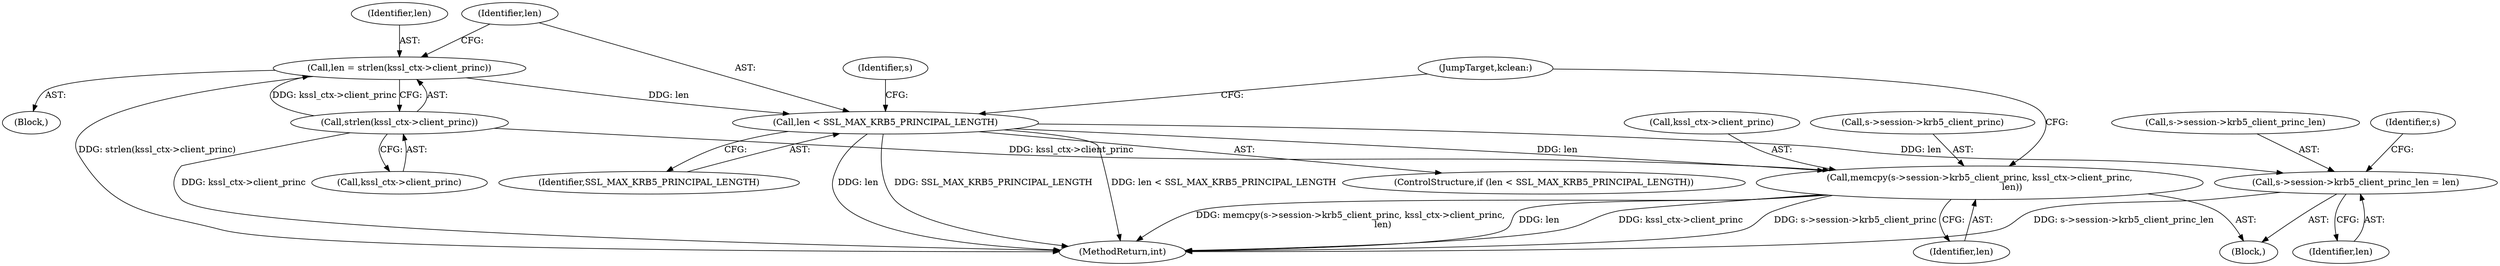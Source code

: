 digraph "0_openssl_3c66a669dfc7b3792f7af0758ea26fe8502ce70c@API" {
"1001209" [label="(Call,len = strlen(kssl_ctx->client_princ))"];
"1001211" [label="(Call,strlen(kssl_ctx->client_princ))"];
"1001216" [label="(Call,len < SSL_MAX_KRB5_PRINCIPAL_LENGTH)"];
"1001220" [label="(Call,s->session->krb5_client_princ_len = len)"];
"1001227" [label="(Call,memcpy(s->session->krb5_client_princ, kssl_ctx->client_princ,\n                       len))"];
"1001221" [label="(Call,s->session->krb5_client_princ_len)"];
"1001212" [label="(Call,kssl_ctx->client_princ)"];
"1001210" [label="(Identifier,len)"];
"1001237" [label="(JumpTarget,kclean:)"];
"1001226" [label="(Identifier,len)"];
"1001227" [label="(Call,memcpy(s->session->krb5_client_princ, kssl_ctx->client_princ,\n                       len))"];
"1001236" [label="(Identifier,len)"];
"1001215" [label="(ControlStructure,if (len < SSL_MAX_KRB5_PRINCIPAL_LENGTH))"];
"1001220" [label="(Call,s->session->krb5_client_princ_len = len)"];
"1001211" [label="(Call,strlen(kssl_ctx->client_princ))"];
"1002162" [label="(MethodReturn,int)"];
"1001216" [label="(Call,len < SSL_MAX_KRB5_PRINCIPAL_LENGTH)"];
"1001219" [label="(Block,)"];
"1001207" [label="(Block,)"];
"1001223" [label="(Identifier,s)"];
"1001217" [label="(Identifier,len)"];
"1001230" [label="(Identifier,s)"];
"1001228" [label="(Call,s->session->krb5_client_princ)"];
"1001233" [label="(Call,kssl_ctx->client_princ)"];
"1001218" [label="(Identifier,SSL_MAX_KRB5_PRINCIPAL_LENGTH)"];
"1001209" [label="(Call,len = strlen(kssl_ctx->client_princ))"];
"1001209" -> "1001207"  [label="AST: "];
"1001209" -> "1001211"  [label="CFG: "];
"1001210" -> "1001209"  [label="AST: "];
"1001211" -> "1001209"  [label="AST: "];
"1001217" -> "1001209"  [label="CFG: "];
"1001209" -> "1002162"  [label="DDG: strlen(kssl_ctx->client_princ)"];
"1001211" -> "1001209"  [label="DDG: kssl_ctx->client_princ"];
"1001209" -> "1001216"  [label="DDG: len"];
"1001211" -> "1001212"  [label="CFG: "];
"1001212" -> "1001211"  [label="AST: "];
"1001211" -> "1002162"  [label="DDG: kssl_ctx->client_princ"];
"1001211" -> "1001227"  [label="DDG: kssl_ctx->client_princ"];
"1001216" -> "1001215"  [label="AST: "];
"1001216" -> "1001218"  [label="CFG: "];
"1001217" -> "1001216"  [label="AST: "];
"1001218" -> "1001216"  [label="AST: "];
"1001223" -> "1001216"  [label="CFG: "];
"1001237" -> "1001216"  [label="CFG: "];
"1001216" -> "1002162"  [label="DDG: SSL_MAX_KRB5_PRINCIPAL_LENGTH"];
"1001216" -> "1002162"  [label="DDG: len < SSL_MAX_KRB5_PRINCIPAL_LENGTH"];
"1001216" -> "1002162"  [label="DDG: len"];
"1001216" -> "1001220"  [label="DDG: len"];
"1001216" -> "1001227"  [label="DDG: len"];
"1001220" -> "1001219"  [label="AST: "];
"1001220" -> "1001226"  [label="CFG: "];
"1001221" -> "1001220"  [label="AST: "];
"1001226" -> "1001220"  [label="AST: "];
"1001230" -> "1001220"  [label="CFG: "];
"1001220" -> "1002162"  [label="DDG: s->session->krb5_client_princ_len"];
"1001227" -> "1001219"  [label="AST: "];
"1001227" -> "1001236"  [label="CFG: "];
"1001228" -> "1001227"  [label="AST: "];
"1001233" -> "1001227"  [label="AST: "];
"1001236" -> "1001227"  [label="AST: "];
"1001237" -> "1001227"  [label="CFG: "];
"1001227" -> "1002162"  [label="DDG: kssl_ctx->client_princ"];
"1001227" -> "1002162"  [label="DDG: s->session->krb5_client_princ"];
"1001227" -> "1002162"  [label="DDG: memcpy(s->session->krb5_client_princ, kssl_ctx->client_princ,\n                       len)"];
"1001227" -> "1002162"  [label="DDG: len"];
}
